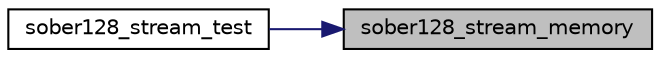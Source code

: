 digraph "sober128_stream_memory"
{
 // LATEX_PDF_SIZE
  edge [fontname="Helvetica",fontsize="10",labelfontname="Helvetica",labelfontsize="10"];
  node [fontname="Helvetica",fontsize="10",shape=record];
  rankdir="RL";
  Node14 [label="sober128_stream_memory",height=0.2,width=0.4,color="black", fillcolor="grey75", style="filled", fontcolor="black",tooltip="Encrypt (or decrypt) bytes of ciphertext (or plaintext) with SOBER128."];
  Node14 -> Node15 [dir="back",color="midnightblue",fontsize="10",style="solid"];
  Node15 [label="sober128_stream_test",height=0.2,width=0.4,color="black", fillcolor="white", style="filled",URL="$sober128__test_8c.html#a8e3db22bfcfb2f1aab3756833983d15b",tooltip=" "];
}
